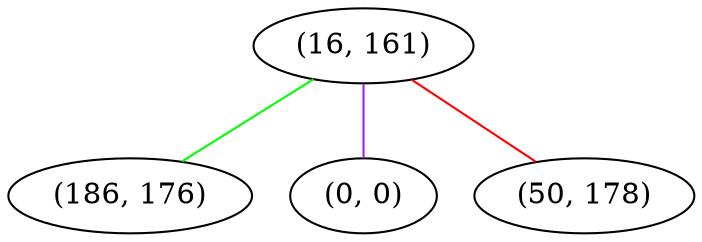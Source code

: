 graph "" {
"(16, 161)";
"(186, 176)";
"(0, 0)";
"(50, 178)";
"(16, 161)" -- "(186, 176)"  [color=green, key=0, weight=2];
"(16, 161)" -- "(0, 0)"  [color=purple, key=0, weight=4];
"(16, 161)" -- "(50, 178)"  [color=red, key=0, weight=1];
}
